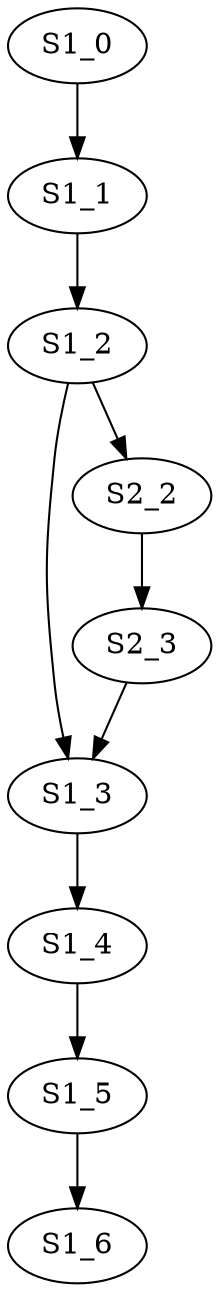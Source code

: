 digraph {
	S1_0
	S1_1
	S1_2
	S1_3
	S1_4
	S1_5
	S1_6
	S1_0 -> S1_1
	S1_1 -> S1_2
	S1_2 -> S1_3
	S1_3 -> S1_4
	S1_4 -> S1_5
	S1_5 -> S1_6
	S2_2
	S2_3
	S2_2 -> S2_3
	S1_2 -> S2_2
	S2_3 -> S1_3
}
